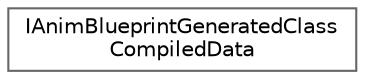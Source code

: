 digraph "Graphical Class Hierarchy"
{
 // INTERACTIVE_SVG=YES
 // LATEX_PDF_SIZE
  bgcolor="transparent";
  edge [fontname=Helvetica,fontsize=10,labelfontname=Helvetica,labelfontsize=10];
  node [fontname=Helvetica,fontsize=10,shape=box,height=0.2,width=0.4];
  rankdir="LR";
  Node0 [id="Node000000",label="IAnimBlueprintGeneratedClass\lCompiledData",height=0.2,width=0.4,color="grey40", fillcolor="white", style="filled",URL="$d8/ddf/classIAnimBlueprintGeneratedClassCompiledData.html",tooltip="Interface to the writable parts of the generated class that handlers can operate on."];
}
